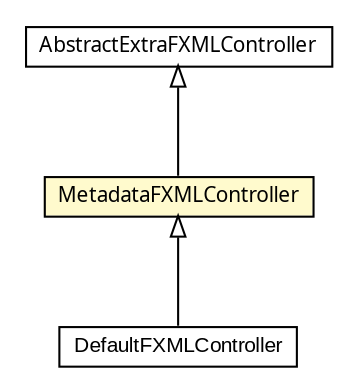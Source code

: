 #!/usr/local/bin/dot
#
# Class diagram 
# Generated by UMLGraph version 5.1 (http://www.umlgraph.org/)
#

digraph G {
	edge [fontname="arial",fontsize=10,labelfontname="arial",labelfontsize=10];
	node [fontname="arial",fontsize=10,shape=plaintext];
	nodesep=0.25;
	ranksep=0.5;
	// org.olympe.musicplayer.fxml.MetadataFXMLController
	c812 [label=<<table title="org.olympe.musicplayer.fxml.MetadataFXMLController" border="0" cellborder="1" cellspacing="0" cellpadding="2" port="p" bgcolor="lemonChiffon" href="./MetadataFXMLController.html">
		<tr><td><table border="0" cellspacing="0" cellpadding="1">
<tr><td align="center" balign="center"><font face="ariali"> MetadataFXMLController </font></td></tr>
		</table></td></tr>
		</table>>, fontname="arial", fontcolor="black", fontsize=10.0];
	// org.olympe.musicplayer.fxml.DefaultFXMLController
	c816 [label=<<table title="org.olympe.musicplayer.fxml.DefaultFXMLController" border="0" cellborder="1" cellspacing="0" cellpadding="2" port="p" href="./DefaultFXMLController.html">
		<tr><td><table border="0" cellspacing="0" cellpadding="1">
<tr><td align="center" balign="center"> DefaultFXMLController </td></tr>
		</table></td></tr>
		</table>>, fontname="arial", fontcolor="black", fontsize=10.0];
	// org.olympe.musicplayer.fxml.AbstractExtraFXMLController
	c824 [label=<<table title="org.olympe.musicplayer.fxml.AbstractExtraFXMLController" border="0" cellborder="1" cellspacing="0" cellpadding="2" port="p" href="./AbstractExtraFXMLController.html">
		<tr><td><table border="0" cellspacing="0" cellpadding="1">
<tr><td align="center" balign="center"><font face="ariali"> AbstractExtraFXMLController </font></td></tr>
		</table></td></tr>
		</table>>, fontname="arial", fontcolor="black", fontsize=10.0];
	//org.olympe.musicplayer.fxml.MetadataFXMLController extends org.olympe.musicplayer.fxml.AbstractExtraFXMLController
	c824:p -> c812:p [dir=back,arrowtail=empty];
	//org.olympe.musicplayer.fxml.DefaultFXMLController extends org.olympe.musicplayer.fxml.MetadataFXMLController
	c812:p -> c816:p [dir=back,arrowtail=empty];
}

